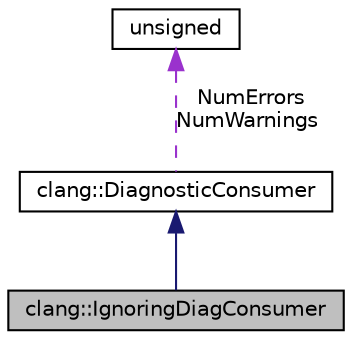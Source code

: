 digraph "clang::IgnoringDiagConsumer"
{
 // LATEX_PDF_SIZE
  bgcolor="transparent";
  edge [fontname="Helvetica",fontsize="10",labelfontname="Helvetica",labelfontsize="10"];
  node [fontname="Helvetica",fontsize="10",shape=record];
  Node1 [label="clang::IgnoringDiagConsumer",height=0.2,width=0.4,color="black", fillcolor="grey75", style="filled", fontcolor="black",tooltip="A diagnostic client that ignores all diagnostics."];
  Node2 -> Node1 [dir="back",color="midnightblue",fontsize="10",style="solid",fontname="Helvetica"];
  Node2 [label="clang::DiagnosticConsumer",height=0.2,width=0.4,color="black",URL="$classclang_1_1DiagnosticConsumer.html",tooltip="Abstract interface, implemented by clients of the front-end, which formats and prints fully processed..."];
  Node3 -> Node2 [dir="back",color="darkorchid3",fontsize="10",style="dashed",label=" NumErrors\nNumWarnings" ,fontname="Helvetica"];
  Node3 [label="unsigned",height=0.2,width=0.4,color="black",URL="$classunsigned.html",tooltip=" "];
}
